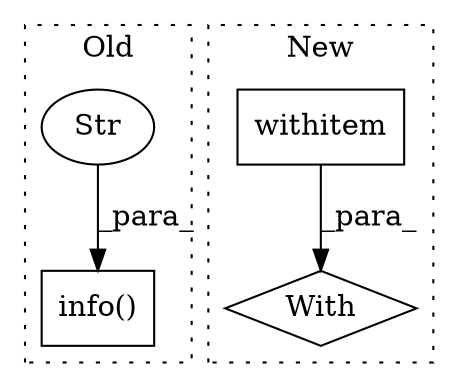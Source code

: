 digraph G {
subgraph cluster0 {
1 [label="info()" a="75" s="4906,4985" l="12,1" shape="box"];
4 [label="Str" a="66" s="4918" l="22" shape="ellipse"];
label = "Old";
style="dotted";
}
subgraph cluster1 {
2 [label="withitem" a="49" s="6489" l="18" shape="box"];
3 [label="With" a="39" s="6484,6507" l="5,47" shape="diamond"];
label = "New";
style="dotted";
}
2 -> 3 [label="_para_"];
4 -> 1 [label="_para_"];
}
